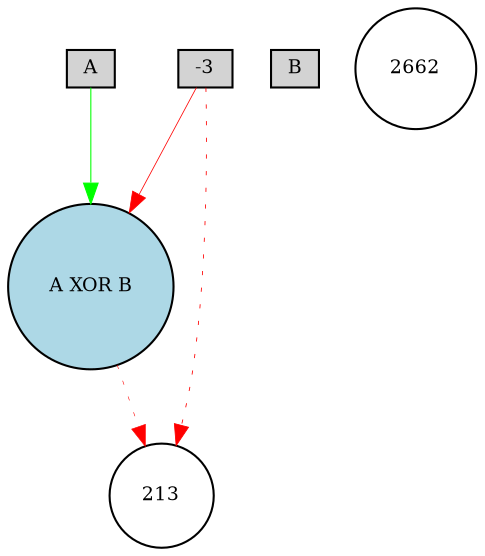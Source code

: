 digraph {
	node [fontsize=9 height=0.2 shape=circle width=0.2]
	A [fillcolor=lightgray shape=box style=filled]
	B [fillcolor=lightgray shape=box style=filled]
	-3 [fillcolor=lightgray shape=box style=filled]
	"A XOR B" [fillcolor=lightblue style=filled]
	213 [fillcolor=white style=filled]
	2662 [fillcolor=white style=filled]
	"A XOR B" -> 213 [color=red penwidth=0.275963174721 style=dotted]
	A -> "A XOR B" [color=green penwidth=0.514767293407 style=solid]
	-3 -> "A XOR B" [color=red penwidth=0.379236751544 style=solid]
	-3 -> 213 [color=red penwidth=0.402053244701 style=dotted]
}
